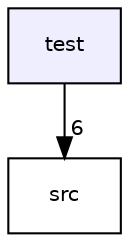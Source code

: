 digraph "test" {
  compound=true
  node [ fontsize="10", fontname="Helvetica"];
  edge [ labelfontsize="10", labelfontname="Helvetica"];
  dir_a4d8e5c4ed4d5e85470ea6b2cc1a1cf8 [shape=box, label="test", style="filled", fillcolor="#eeeeff", pencolor="black", URL="dir_a4d8e5c4ed4d5e85470ea6b2cc1a1cf8.html"];
  dir_ee40dd40be7c3c195c3184f2d95d5b05 [shape=box label="src" URL="dir_ee40dd40be7c3c195c3184f2d95d5b05.html"];
  dir_a4d8e5c4ed4d5e85470ea6b2cc1a1cf8->dir_ee40dd40be7c3c195c3184f2d95d5b05 [headlabel="6", labeldistance=1.5 headhref="dir_000007_000006.html"];
}
